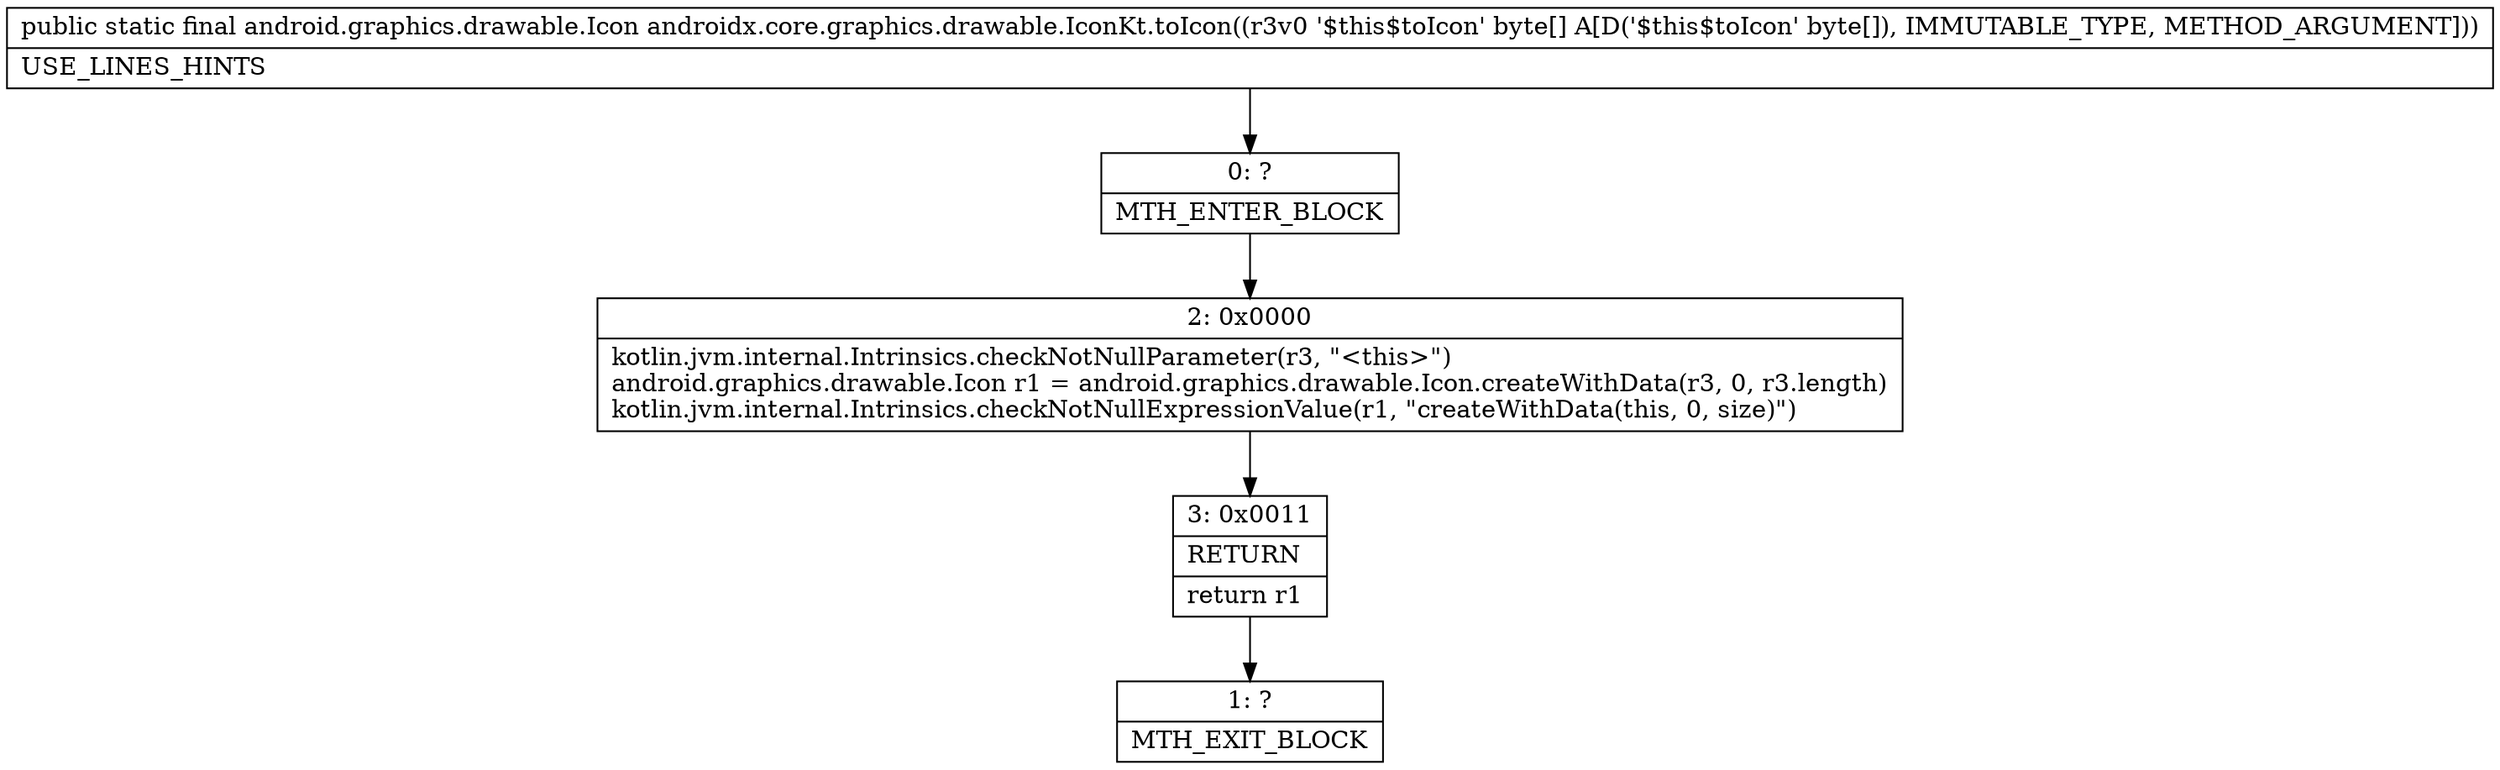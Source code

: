 digraph "CFG forandroidx.core.graphics.drawable.IconKt.toIcon([B)Landroid\/graphics\/drawable\/Icon;" {
Node_0 [shape=record,label="{0\:\ ?|MTH_ENTER_BLOCK\l}"];
Node_2 [shape=record,label="{2\:\ 0x0000|kotlin.jvm.internal.Intrinsics.checkNotNullParameter(r3, \"\<this\>\")\landroid.graphics.drawable.Icon r1 = android.graphics.drawable.Icon.createWithData(r3, 0, r3.length)\lkotlin.jvm.internal.Intrinsics.checkNotNullExpressionValue(r1, \"createWithData(this, 0, size)\")\l}"];
Node_3 [shape=record,label="{3\:\ 0x0011|RETURN\l|return r1\l}"];
Node_1 [shape=record,label="{1\:\ ?|MTH_EXIT_BLOCK\l}"];
MethodNode[shape=record,label="{public static final android.graphics.drawable.Icon androidx.core.graphics.drawable.IconKt.toIcon((r3v0 '$this$toIcon' byte[] A[D('$this$toIcon' byte[]), IMMUTABLE_TYPE, METHOD_ARGUMENT]))  | USE_LINES_HINTS\l}"];
MethodNode -> Node_0;Node_0 -> Node_2;
Node_2 -> Node_3;
Node_3 -> Node_1;
}

